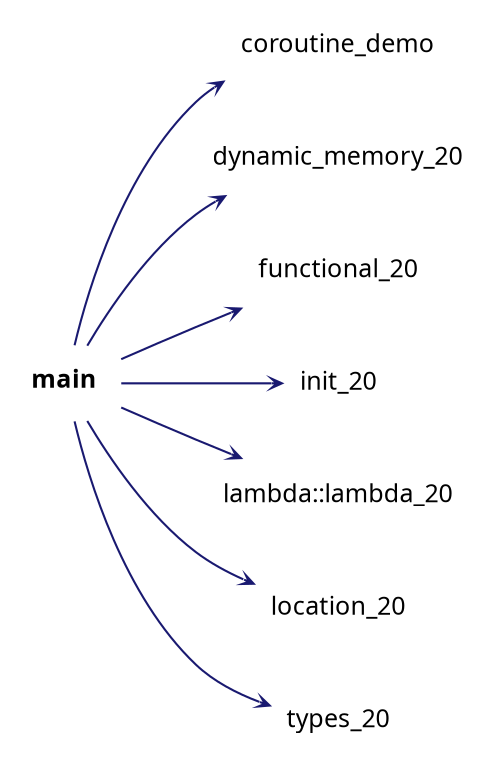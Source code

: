 digraph "main"
{
 // INTERACTIVE_SVG=YES
 // LATEX_PDF_SIZE
  graph [];
  edge [fontname=Ubuntu labelfontsize=10 arrowhead=open arrowtail=open arrowsize=0.5];
  node [fontname=Ubuntu fontsize=12 shape=plaintext];
  rankdir="LR";
  Node1 [label=<<b>main</b>> tooltip=" " ];
  Node1 -> Node2 [color="midnightblue"style="solid"];
  Node2 [label="coroutine_demo" URL="$group__cor20.html#gad60476e89c26d10aeb283520ea014983" tooltip=" " ];
  Node1 -> Node3 [color="midnightblue"style="solid"];
  Node3 [label="dynamic_memory_20" URL="$group__lang20.html#ga695ca6ed5b3485fb505fa16fff84b4e8" tooltip=" " ];
  Node1 -> Node4 [color="midnightblue"style="solid"];
  Node4 [label="functional_20" URL="$group__other20.html#ga0292ff079c75c49f84bd66e57904c781" tooltip=" " ];
  Node1 -> Node5 [color="midnightblue"style="solid"];
  Node5 [label="init_20" URL="$group__lang20.html#gab08e7db2d73fbef046650e7b719c99bd" tooltip=" " ];
  Node1 -> Node6 [color="midnightblue"style="solid"];
  Node6 [label="lambda::lambda_20" URL="$namespacelambda.html#a2cde9dac3329de71cbb605b62602b904" tooltip=" " ];
  Node1 -> Node7 [color="midnightblue"style="solid"];
  Node7 [label="location_20" URL="$group__other20.html#ga057a37dd325b6e2202d191c7977a0930" tooltip="source_location" ];
  Node1 -> Node8 [color="midnightblue"style="solid"];
  Node8 [label="types_20" URL="$group__lang20.html#ga02af8d2ec8c6e12b5295f96e2c747435" tooltip=" " ];
}
